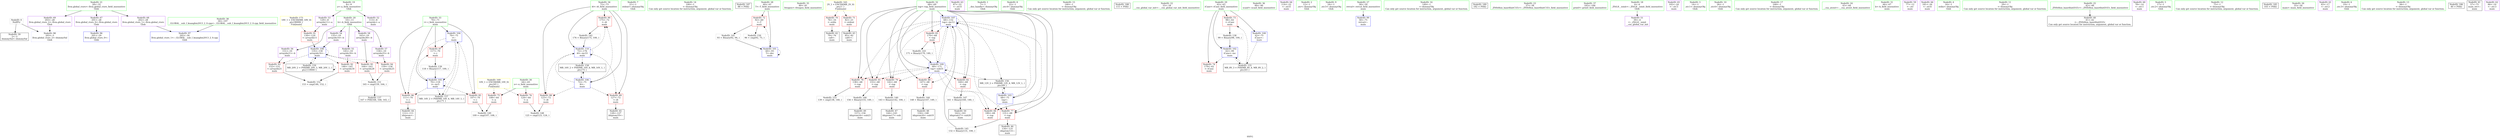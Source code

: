 digraph "SVFG" {
	label="SVFG";

	Node0x564c12a82ea0 [shape=record,color=grey,label="{NodeID: 0\nNullPtr}"];
	Node0x564c12a82ea0 -> Node0x564c12a99200[style=solid];
	Node0x564c12a82ea0 -> Node0x564c12a99bb0[style=solid];
	Node0x564c12aaac80 [shape=record,color=yellow,style=double,label="{NodeID: 173\n18V_1 = ENCHI(MR_18V_0)\npts\{90000 \}\nFun[main]}"];
	Node0x564c12aaac80 -> Node0x564c12a9cd50[style=dashed];
	Node0x564c12a9cc80 [shape=record,color=red,label="{NodeID: 90\n175\<--72\n\<--i6\nmain\n}"];
	Node0x564c12a9cc80 -> Node0x564c12aa0d20[style=solid];
	Node0x564c12a83040 [shape=record,color=green,label="{NodeID: 7\n21\<--1\nstdout\<--dummyObj\nGlob }"];
	Node0x564c12a99ab0 [shape=record,color=blue,label="{NodeID: 97\n202\<--30\nllvm.global_ctors_1\<--_GLOBAL__sub_I_kuangbin2013_2_0.cpp\nGlob }"];
	Node0x564c12a97c00 [shape=record,color=green,label="{NodeID: 14\n100\<--1\n\<--dummyObj\nCan only get source location for instruction, argument, global var or function.}"];
	Node0x564c12ab1970 [shape=record,color=black,label="{NodeID: 187\n88 = PHI()\n}"];
	Node0x564c12a9a0c0 [shape=record,color=blue,label="{NodeID: 104\n70\<--75\ni\<--\nmain\n}"];
	Node0x564c12a9a0c0 -> Node0x564c12a9c870[style=dashed];
	Node0x564c12a9a0c0 -> Node0x564c12a9c940[style=dashed];
	Node0x564c12a9a0c0 -> Node0x564c12a9ca10[style=dashed];
	Node0x564c12a9a0c0 -> Node0x564c12a9a190[style=dashed];
	Node0x564c12a9a0c0 -> Node0x564c12aa7340[style=dashed];
	Node0x564c12a98180 [shape=record,color=green,label="{NodeID: 21\n28\<--32\nllvm.global_ctors\<--llvm.global_ctors_field_insensitive\nGlob }"];
	Node0x564c12a98180 -> Node0x564c12a9b940[style=solid];
	Node0x564c12a98180 -> Node0x564c12a9ba40[style=solid];
	Node0x564c12a98180 -> Node0x564c12a9bb40[style=solid];
	Node0x564c12a98850 [shape=record,color=green,label="{NodeID: 28\n60\<--61\nT\<--T_field_insensitive\nmain\n}"];
	Node0x564c12a98850 -> Node0x564c12a9bde0[style=solid];
	Node0x564c12a98850 -> Node0x564c12a99e50[style=solid];
	Node0x564c12a98e00 [shape=record,color=green,label="{NodeID: 35\n80\<--81\nfreopen\<--freopen_field_insensitive\n}"];
	Node0x564c12a994d0 [shape=record,color=black,label="{NodeID: 42\n79\<--76\ncall\<--\nmain\n}"];
	Node0x564c12a9aaa0 [shape=record,color=black,label="{NodeID: 49\n157\<--156\nidxprom24\<--sub23\nmain\n}"];
	Node0x564c12aa08a0 [shape=record,color=grey,label="{NodeID: 139\n118 = Binary(117, 100, )\n}"];
	Node0x564c12aa08a0 -> Node0x564c12a9a190[style=solid];
	Node0x564c12a9b050 [shape=record,color=purple,label="{NodeID: 56\n151\<--10\narrayidx21\<--b\nmain\n}"];
	Node0x564c12a9b050 -> Node0x564c12a9cef0[style=solid];
	Node0x564c12aa1320 [shape=record,color=grey,label="{NodeID: 146\n156 = Binary(155, 149, )\n}"];
	Node0x564c12aa1320 -> Node0x564c12a9aaa0[style=solid];
	Node0x564c12a9b600 [shape=record,color=purple,label="{NodeID: 63\n87\<--22\n\<--.str.4\nmain\n}"];
	Node0x564c12aa1da0 [shape=record,color=grey,label="{NodeID: 153\n139 = cmp(138, 140, )\n}"];
	Node0x564c12a9bc40 [shape=record,color=red,label="{NodeID: 70\n76\<--16\n\<--stdin\nmain\n}"];
	Node0x564c12a9bc40 -> Node0x564c12a994d0[style=solid];
	Node0x564c12a9c1f0 [shape=record,color=red,label="{NodeID: 77\n131\<--68\n\<--top\nmain\n}"];
	Node0x564c12a9c1f0 -> Node0x564c12a99810[style=solid];
	Node0x564c12a9c1f0 -> Node0x564c12aa11a0[style=solid];
	Node0x564c12a9c7a0 [shape=record,color=red,label="{NodeID: 84\n180\<--68\n\<--top\nmain\n}"];
	Node0x564c12a836b0 [shape=record,color=green,label="{NodeID: 1\n7\<--1\n__dso_handle\<--dummyObj\nGlob }"];
	Node0x564c12a9cd50 [shape=record,color=red,label="{NodeID: 91\n130\<--129\n\<--arrayidx11\nmain\n}"];
	Node0x564c12a9cd50 -> Node0x564c12a9a400[style=solid];
	Node0x564c12a84540 [shape=record,color=green,label="{NodeID: 8\n22\<--1\n.str.4\<--dummyObj\nGlob }"];
	Node0x564c12a99bb0 [shape=record,color=blue, style = dotted,label="{NodeID: 98\n203\<--3\nllvm.global_ctors_2\<--dummyVal\nGlob }"];
	Node0x564c12a97c90 [shape=record,color=green,label="{NodeID: 15\n140\<--1\n\<--dummyObj\nCan only get source location for instruction, argument, global var or function.}"];
	Node0x564c12ab1a70 [shape=record,color=black,label="{NodeID: 188\n115 = PHI()\n}"];
	Node0x564c12a9a190 [shape=record,color=blue,label="{NodeID: 105\n70\<--118\ni\<--inc5\nmain\n}"];
	Node0x564c12a9a190 -> Node0x564c12a9c870[style=dashed];
	Node0x564c12a9a190 -> Node0x564c12a9c940[style=dashed];
	Node0x564c12a9a190 -> Node0x564c12a9ca10[style=dashed];
	Node0x564c12a9a190 -> Node0x564c12a9a190[style=dashed];
	Node0x564c12a9a190 -> Node0x564c12aa7340[style=dashed];
	Node0x564c12a98280 [shape=record,color=green,label="{NodeID: 22\n33\<--34\n__cxx_global_var_init\<--__cxx_global_var_init_field_insensitive\n}"];
	Node0x564c12a98920 [shape=record,color=green,label="{NodeID: 29\n62\<--63\niCase\<--iCase_field_insensitive\nmain\n}"];
	Node0x564c12a98920 -> Node0x564c12a9beb0[style=solid];
	Node0x564c12a98920 -> Node0x564c12a9bf80[style=solid];
	Node0x564c12a98920 -> Node0x564c12a99d80[style=solid];
	Node0x564c12a98920 -> Node0x564c12a99f20[style=solid];
	Node0x564c12a98f00 [shape=record,color=green,label="{NodeID: 36\n89\<--90\nscanf\<--scanf_field_insensitive\n}"];
	Node0x564c12a995a0 [shape=record,color=black,label="{NodeID: 43\n85\<--82\ncall1\<--\nmain\n}"];
	Node0x564c12a9ab70 [shape=record,color=black,label="{NodeID: 50\n162\<--161\nidxprom27\<--sub26\nmain\n}"];
	Node0x564c12aa0a20 [shape=record,color=grey,label="{NodeID: 140\n143 = Binary(142, 100, )\n}"];
	Node0x564c12aa0a20 -> Node0x564c12a998e0[style=solid];
	Node0x564c12a9b120 [shape=record,color=purple,label="{NodeID: 57\n158\<--10\narrayidx25\<--b\nmain\n}"];
	Node0x564c12a9b120 -> Node0x564c12a9cfc0[style=solid];
	Node0x564c12aa14a0 [shape=record,color=grey,label="{NodeID: 147\n161 = Binary(160, 140, )\n}"];
	Node0x564c12aa14a0 -> Node0x564c12a9ab70[style=solid];
	Node0x564c12a9b6d0 [shape=record,color=purple,label="{NodeID: 64\n114\<--22\n\<--.str.4\nmain\n}"];
	Node0x564c12a9bd10 [shape=record,color=red,label="{NodeID: 71\n82\<--21\n\<--stdout\nmain\n}"];
	Node0x564c12a9bd10 -> Node0x564c12a995a0[style=solid];
	Node0x564c12a9c2c0 [shape=record,color=red,label="{NodeID: 78\n138\<--68\n\<--top\nmain\n}"];
	Node0x564c12a9c2c0 -> Node0x564c12aa1da0[style=solid];
	Node0x564c12a9c870 [shape=record,color=red,label="{NodeID: 85\n107\<--70\n\<--i\nmain\n}"];
	Node0x564c12a9c870 -> Node0x564c12aa17a0[style=solid];
	Node0x564c12a81fb0 [shape=record,color=green,label="{NodeID: 2\n12\<--1\n.str\<--dummyObj\nGlob }"];
	Node0x564c12a9ce20 [shape=record,color=red,label="{NodeID: 92\n146\<--145\n\<--arrayidx18\nmain\n}"];
	Node0x564c12a9ce20 -> Node0x564c12aa1c20[style=solid];
	Node0x564c12a845d0 [shape=record,color=green,label="{NodeID: 9\n24\<--1\n.str.5\<--dummyObj\nGlob }"];
	Node0x564c12a99cb0 [shape=record,color=blue,label="{NodeID: 99\n58\<--75\nretval\<--\nmain\n}"];
	Node0x564c12a97d20 [shape=record,color=green,label="{NodeID: 16\n149\<--1\n\<--dummyObj\nCan only get source location for instruction, argument, global var or function.}"];
	Node0x564c12ab2220 [shape=record,color=black,label="{NodeID: 189\n182 = PHI()\n}"];
	Node0x564c12a9a260 [shape=record,color=blue,label="{NodeID: 106\n72\<--75\ni6\<--\nmain\n}"];
	Node0x564c12a9a260 -> Node0x564c12a9cae0[style=dashed];
	Node0x564c12a9a260 -> Node0x564c12a9cbb0[style=dashed];
	Node0x564c12a9a260 -> Node0x564c12a9cc80[style=dashed];
	Node0x564c12a9a260 -> Node0x564c12a9a5a0[style=dashed];
	Node0x564c12a9a260 -> Node0x564c12aa7840[style=dashed];
	Node0x564c12a98380 [shape=record,color=green,label="{NodeID: 23\n37\<--38\n_ZNSt8ios_base4InitC1Ev\<--_ZNSt8ios_base4InitC1Ev_field_insensitive\n}"];
	Node0x564c12a989f0 [shape=record,color=green,label="{NodeID: 30\n64\<--65\nn\<--n_field_insensitive\nmain\n}"];
	Node0x564c12a989f0 -> Node0x564c12a9c050[style=solid];
	Node0x564c12a989f0 -> Node0x564c12a9c120[style=solid];
	Node0x564c12a99000 [shape=record,color=green,label="{NodeID: 37\n183\<--184\nprintf\<--printf_field_insensitive\n}"];
	Node0x564c12a99670 [shape=record,color=black,label="{NodeID: 44\n112\<--111\nidxprom\<--\nmain\n}"];
	Node0x564c12a9ac40 [shape=record,color=purple,label="{NodeID: 51\n39\<--4\n\<--_ZStL8__ioinit\n__cxx_global_var_init\n}"];
	Node0x564c12aa0ba0 [shape=record,color=grey,label="{NodeID: 141\n93 = Binary(92, 94, )\n}"];
	Node0x564c12aa0ba0 -> Node0x564c12a99e50[style=solid];
	Node0x564c12a9b1f0 [shape=record,color=purple,label="{NodeID: 58\n163\<--10\narrayidx28\<--b\nmain\n}"];
	Node0x564c12a9b1f0 -> Node0x564c12a9d090[style=solid];
	Node0x564c12aa1620 [shape=record,color=grey,label="{NodeID: 148\n125 = cmp(123, 124, )\n}"];
	Node0x564c12a9b7a0 [shape=record,color=purple,label="{NodeID: 65\n102\<--24\n\<--.str.5\nmain\n}"];
	Node0x564c12aa6940 [shape=record,color=black,label="{NodeID: 155\nMR_8V_3 = PHI(MR_8V_4, MR_8V_2, )\npts\{63 \}\n}"];
	Node0x564c12aa6940 -> Node0x564c12a9beb0[style=dashed];
	Node0x564c12aa6940 -> Node0x564c12a99f20[style=dashed];
	Node0x564c12a9bde0 [shape=record,color=red,label="{NodeID: 72\n92\<--60\n\<--T\nmain\n}"];
	Node0x564c12a9bde0 -> Node0x564c12aa0ba0[style=solid];
	Node0x564c12a9bde0 -> Node0x564c12aa1920[style=solid];
	Node0x564c12a9c390 [shape=record,color=red,label="{NodeID: 79\n142\<--68\n\<--top\nmain\n}"];
	Node0x564c12a9c390 -> Node0x564c12aa0a20[style=solid];
	Node0x564c12aaa900 [shape=record,color=yellow,style=double,label="{NodeID: 169\n10V_1 = ENCHI(MR_10V_0)\npts\{65 \}\nFun[main]}"];
	Node0x564c12aaa900 -> Node0x564c12a9c050[style=dashed];
	Node0x564c12aaa900 -> Node0x564c12a9c120[style=dashed];
	Node0x564c12a9c940 [shape=record,color=red,label="{NodeID: 86\n111\<--70\n\<--i\nmain\n}"];
	Node0x564c12a9c940 -> Node0x564c12a99670[style=solid];
	Node0x564c12a84700 [shape=record,color=green,label="{NodeID: 3\n14\<--1\n.str.1\<--dummyObj\nGlob }"];
	Node0x564c12a9cef0 [shape=record,color=red,label="{NodeID: 93\n152\<--151\n\<--arrayidx21\nmain\n}"];
	Node0x564c12a9cef0 -> Node0x564c12aa1c20[style=solid];
	Node0x564c12a832f0 [shape=record,color=green,label="{NodeID: 10\n26\<--1\n.str.6\<--dummyObj\nGlob }"];
	Node0x564c12a99d80 [shape=record,color=blue,label="{NodeID: 100\n62\<--75\niCase\<--\nmain\n}"];
	Node0x564c12a99d80 -> Node0x564c12aa6940[style=dashed];
	Node0x564c12a97db0 [shape=record,color=green,label="{NodeID: 17\n168\<--1\n\<--dummyObj\nCan only get source location for instruction, argument, global var or function.}"];
	Node0x564c12a9a330 [shape=record,color=blue,label="{NodeID: 107\n68\<--132\ntop\<--inc12\nmain\n}"];
	Node0x564c12a9a330 -> Node0x564c12a9c1f0[style=dashed];
	Node0x564c12a9a330 -> Node0x564c12a9c2c0[style=dashed];
	Node0x564c12a9a330 -> Node0x564c12a9c390[style=dashed];
	Node0x564c12a9a330 -> Node0x564c12a9c460[style=dashed];
	Node0x564c12a9a330 -> Node0x564c12a9c530[style=dashed];
	Node0x564c12a9a330 -> Node0x564c12a9c600[style=dashed];
	Node0x564c12a9a330 -> Node0x564c12a9c6d0[style=dashed];
	Node0x564c12a9a330 -> Node0x564c12a9c7a0[style=dashed];
	Node0x564c12a9a330 -> Node0x564c12a9a330[style=dashed];
	Node0x564c12a9a330 -> Node0x564c12a9a4d0[style=dashed];
	Node0x564c12a9a330 -> Node0x564c12aa6e40[style=dashed];
	Node0x564c12a98480 [shape=record,color=green,label="{NodeID: 24\n43\<--44\n__cxa_atexit\<--__cxa_atexit_field_insensitive\n}"];
	Node0x564c12a98ac0 [shape=record,color=green,label="{NodeID: 31\n66\<--67\nk\<--k_field_insensitive\nmain\n}"];
	Node0x564c12a99100 [shape=record,color=green,label="{NodeID: 38\n30\<--197\n_GLOBAL__sub_I_kuangbin2013_2_0.cpp\<--_GLOBAL__sub_I_kuangbin2013_2_0.cpp_field_insensitive\n}"];
	Node0x564c12a99100 -> Node0x564c12a99ab0[style=solid];
	Node0x564c12a99740 [shape=record,color=black,label="{NodeID: 45\n128\<--127\nidxprom10\<--\nmain\n}"];
	Node0x564c12a9ad10 [shape=record,color=purple,label="{NodeID: 52\n113\<--8\narrayidx\<--a\nmain\n}"];
	Node0x564c12aa0d20 [shape=record,color=grey,label="{NodeID: 142\n176 = Binary(175, 100, )\n}"];
	Node0x564c12aa0d20 -> Node0x564c12a9a5a0[style=solid];
	Node0x564c12a9b2c0 [shape=record,color=purple,label="{NodeID: 59\n77\<--12\n\<--.str\nmain\n}"];
	Node0x564c12aa17a0 [shape=record,color=grey,label="{NodeID: 149\n109 = cmp(107, 108, )\n}"];
	Node0x564c12a9b870 [shape=record,color=purple,label="{NodeID: 66\n181\<--26\n\<--.str.6\nmain\n}"];
	Node0x564c12aa6e40 [shape=record,color=black,label="{NodeID: 156\nMR_12V_2 = PHI(MR_12V_4, MR_12V_1, )\npts\{69 \}\n}"];
	Node0x564c12aa6e40 -> Node0x564c12a99ff0[style=dashed];
	Node0x564c12a9beb0 [shape=record,color=red,label="{NodeID: 73\n98\<--62\n\<--iCase\nmain\n}"];
	Node0x564c12a9beb0 -> Node0x564c12aa0720[style=solid];
	Node0x564c12a9c460 [shape=record,color=red,label="{NodeID: 80\n147\<--68\n\<--top\nmain\n}"];
	Node0x564c12a9c460 -> Node0x564c12aa1020[style=solid];
	Node0x564c12a9ca10 [shape=record,color=red,label="{NodeID: 87\n117\<--70\n\<--i\nmain\n}"];
	Node0x564c12a9ca10 -> Node0x564c12aa08a0[style=solid];
	Node0x564c12a97680 [shape=record,color=green,label="{NodeID: 4\n16\<--1\nstdin\<--dummyObj\nGlob }"];
	Node0x564c12a9cfc0 [shape=record,color=red,label="{NodeID: 94\n159\<--158\n\<--arrayidx25\nmain\n}"];
	Node0x564c12a9cfc0 -> Node0x564c12aa1aa0[style=solid];
	Node0x564c12a833c0 [shape=record,color=green,label="{NodeID: 11\n29\<--1\n\<--dummyObj\nCan only get source location for instruction, argument, global var or function.}"];
	Node0x564c12a99e50 [shape=record,color=blue,label="{NodeID: 101\n60\<--93\nT\<--dec\nmain\n}"];
	Node0x564c12a99e50 -> Node0x564c12a9bde0[style=dashed];
	Node0x564c12a99e50 -> Node0x564c12a99e50[style=dashed];
	Node0x564c12a97e80 [shape=record,color=green,label="{NodeID: 18\n4\<--6\n_ZStL8__ioinit\<--_ZStL8__ioinit_field_insensitive\nGlob }"];
	Node0x564c12a97e80 -> Node0x564c12a9ac40[style=solid];
	Node0x564c12a9a400 [shape=record,color=blue,label="{NodeID: 108\n135\<--130\narrayidx14\<--\nmain\n}"];
	Node0x564c12a9a400 -> Node0x564c12a9ce20[style=dashed];
	Node0x564c12a9a400 -> Node0x564c12a9cef0[style=dashed];
	Node0x564c12a9a400 -> Node0x564c12a9cfc0[style=dashed];
	Node0x564c12a9a400 -> Node0x564c12a9d090[style=dashed];
	Node0x564c12a9a400 -> Node0x564c12a9a400[style=dashed];
	Node0x564c12a9a400 -> Node0x564c12aa7d40[style=dashed];
	Node0x564c12a98580 [shape=record,color=green,label="{NodeID: 25\n42\<--48\n_ZNSt8ios_base4InitD1Ev\<--_ZNSt8ios_base4InitD1Ev_field_insensitive\n}"];
	Node0x564c12a98580 -> Node0x564c12a99300[style=solid];
	Node0x564c12a98b90 [shape=record,color=green,label="{NodeID: 32\n68\<--69\ntop\<--top_field_insensitive\nmain\n}"];
	Node0x564c12a98b90 -> Node0x564c12a9c1f0[style=solid];
	Node0x564c12a98b90 -> Node0x564c12a9c2c0[style=solid];
	Node0x564c12a98b90 -> Node0x564c12a9c390[style=solid];
	Node0x564c12a98b90 -> Node0x564c12a9c460[style=solid];
	Node0x564c12a98b90 -> Node0x564c12a9c530[style=solid];
	Node0x564c12a98b90 -> Node0x564c12a9c600[style=solid];
	Node0x564c12a98b90 -> Node0x564c12a9c6d0[style=solid];
	Node0x564c12a98b90 -> Node0x564c12a9c7a0[style=solid];
	Node0x564c12a98b90 -> Node0x564c12a99ff0[style=solid];
	Node0x564c12a98b90 -> Node0x564c12a9a330[style=solid];
	Node0x564c12a98b90 -> Node0x564c12a9a4d0[style=solid];
	Node0x564c12a99200 [shape=record,color=black,label="{NodeID: 39\n2\<--3\ndummyVal\<--dummyVal\n}"];
	Node0x564c12a99810 [shape=record,color=black,label="{NodeID: 46\n134\<--131\nidxprom13\<--\nmain\n}"];
	Node0x564c12a9ade0 [shape=record,color=purple,label="{NodeID: 53\n129\<--8\narrayidx11\<--a\nmain\n}"];
	Node0x564c12a9ade0 -> Node0x564c12a9cd50[style=solid];
	Node0x564c12aa0ea0 [shape=record,color=grey,label="{NodeID: 143\n171 = Binary(170, 140, )\n}"];
	Node0x564c12aa0ea0 -> Node0x564c12a9a4d0[style=solid];
	Node0x564c12a9b390 [shape=record,color=purple,label="{NodeID: 60\n78\<--14\n\<--.str.1\nmain\n}"];
	Node0x564c12aa1920 [shape=record,color=grey,label="{NodeID: 150\n96 = cmp(92, 75, )\n}"];
	Node0x564c12a9b940 [shape=record,color=purple,label="{NodeID: 67\n201\<--28\nllvm.global_ctors_0\<--llvm.global_ctors\nGlob }"];
	Node0x564c12a9b940 -> Node0x564c12a999b0[style=solid];
	Node0x564c12aa7340 [shape=record,color=black,label="{NodeID: 157\nMR_14V_2 = PHI(MR_14V_4, MR_14V_1, )\npts\{71 \}\n}"];
	Node0x564c12aa7340 -> Node0x564c12a9a0c0[style=dashed];
	Node0x564c12a9bf80 [shape=record,color=red,label="{NodeID: 74\n179\<--62\n\<--iCase\nmain\n}"];
	Node0x564c12a9c530 [shape=record,color=red,label="{NodeID: 81\n155\<--68\n\<--top\nmain\n}"];
	Node0x564c12a9c530 -> Node0x564c12aa1320[style=solid];
	Node0x564c12a9cae0 [shape=record,color=red,label="{NodeID: 88\n123\<--72\n\<--i6\nmain\n}"];
	Node0x564c12a9cae0 -> Node0x564c12aa1620[style=solid];
	Node0x564c12a834d0 [shape=record,color=green,label="{NodeID: 5\n17\<--1\n.str.2\<--dummyObj\nGlob }"];
	Node0x564c12a9d090 [shape=record,color=red,label="{NodeID: 95\n164\<--163\n\<--arrayidx28\nmain\n}"];
	Node0x564c12a9d090 -> Node0x564c12aa1aa0[style=solid];
	Node0x564c12a97ae0 [shape=record,color=green,label="{NodeID: 12\n75\<--1\n\<--dummyObj\nCan only get source location for instruction, argument, global var or function.}"];
	Node0x564c12ab1770 [shape=record,color=black,label="{NodeID: 185\n103 = PHI()\n}"];
	Node0x564c12a99f20 [shape=record,color=blue,label="{NodeID: 102\n62\<--99\niCase\<--inc\nmain\n}"];
	Node0x564c12a99f20 -> Node0x564c12a9bf80[style=dashed];
	Node0x564c12a99f20 -> Node0x564c12aa6940[style=dashed];
	Node0x564c12a97f80 [shape=record,color=green,label="{NodeID: 19\n8\<--9\na\<--a_field_insensitive\nGlob }"];
	Node0x564c12a97f80 -> Node0x564c12a9ad10[style=solid];
	Node0x564c12a97f80 -> Node0x564c12a9ade0[style=solid];
	Node0x564c12a9a4d0 [shape=record,color=blue,label="{NodeID: 109\n68\<--171\ntop\<--sub31\nmain\n}"];
	Node0x564c12a9a4d0 -> Node0x564c12a9c1f0[style=dashed];
	Node0x564c12a9a4d0 -> Node0x564c12a9c2c0[style=dashed];
	Node0x564c12a9a4d0 -> Node0x564c12a9c390[style=dashed];
	Node0x564c12a9a4d0 -> Node0x564c12a9c460[style=dashed];
	Node0x564c12a9a4d0 -> Node0x564c12a9c530[style=dashed];
	Node0x564c12a9a4d0 -> Node0x564c12a9c600[style=dashed];
	Node0x564c12a9a4d0 -> Node0x564c12a9c6d0[style=dashed];
	Node0x564c12a9a4d0 -> Node0x564c12a9c7a0[style=dashed];
	Node0x564c12a9a4d0 -> Node0x564c12a9a330[style=dashed];
	Node0x564c12a9a4d0 -> Node0x564c12a9a4d0[style=dashed];
	Node0x564c12a9a4d0 -> Node0x564c12aa6e40[style=dashed];
	Node0x564c12a98680 [shape=record,color=green,label="{NodeID: 26\n55\<--56\nmain\<--main_field_insensitive\n}"];
	Node0x564c12a98c60 [shape=record,color=green,label="{NodeID: 33\n70\<--71\ni\<--i_field_insensitive\nmain\n}"];
	Node0x564c12a98c60 -> Node0x564c12a9c870[style=solid];
	Node0x564c12a98c60 -> Node0x564c12a9c940[style=solid];
	Node0x564c12a98c60 -> Node0x564c12a9ca10[style=solid];
	Node0x564c12a98c60 -> Node0x564c12a9a0c0[style=solid];
	Node0x564c12a98c60 -> Node0x564c12a9a190[style=solid];
	Node0x564c12a99300 [shape=record,color=black,label="{NodeID: 40\n41\<--42\n\<--_ZNSt8ios_base4InitD1Ev\nCan only get source location for instruction, argument, global var or function.}"];
	Node0x564c12a998e0 [shape=record,color=black,label="{NodeID: 47\n144\<--143\nidxprom17\<--sub\nmain\n}"];
	Node0x564c128b9880 [shape=record,color=black,label="{NodeID: 137\n167 = PHI(168, 168, 165, )\n}"];
	Node0x564c12a9aeb0 [shape=record,color=purple,label="{NodeID: 54\n135\<--10\narrayidx14\<--b\nmain\n}"];
	Node0x564c12a9aeb0 -> Node0x564c12a9a400[style=solid];
	Node0x564c12aa1020 [shape=record,color=grey,label="{NodeID: 144\n148 = Binary(147, 149, )\n}"];
	Node0x564c12aa1020 -> Node0x564c12a9a9d0[style=solid];
	Node0x564c12a9b460 [shape=record,color=purple,label="{NodeID: 61\n83\<--17\n\<--.str.2\nmain\n}"];
	Node0x564c12aa1aa0 [shape=record,color=grey,label="{NodeID: 151\n165 = cmp(159, 164, )\n}"];
	Node0x564c12aa1aa0 -> Node0x564c128b9880[style=solid];
	Node0x564c12a9ba40 [shape=record,color=purple,label="{NodeID: 68\n202\<--28\nllvm.global_ctors_1\<--llvm.global_ctors\nGlob }"];
	Node0x564c12a9ba40 -> Node0x564c12a99ab0[style=solid];
	Node0x564c12aa7840 [shape=record,color=black,label="{NodeID: 158\nMR_16V_2 = PHI(MR_16V_4, MR_16V_1, )\npts\{73 \}\n}"];
	Node0x564c12aa7840 -> Node0x564c12a9a260[style=dashed];
	Node0x564c12a9c050 [shape=record,color=red,label="{NodeID: 75\n108\<--64\n\<--n\nmain\n}"];
	Node0x564c12a9c050 -> Node0x564c12aa17a0[style=solid];
	Node0x564c12aa9b40 [shape=record,color=yellow,style=double,label="{NodeID: 165\n2V_1 = ENCHI(MR_2V_0)\npts\{1 \}\nFun[main]}"];
	Node0x564c12aa9b40 -> Node0x564c12a9bc40[style=dashed];
	Node0x564c12aa9b40 -> Node0x564c12a9bd10[style=dashed];
	Node0x564c12a9c600 [shape=record,color=red,label="{NodeID: 82\n160\<--68\n\<--top\nmain\n}"];
	Node0x564c12a9c600 -> Node0x564c12aa14a0[style=solid];
	Node0x564c12a9cbb0 [shape=record,color=red,label="{NodeID: 89\n127\<--72\n\<--i6\nmain\n}"];
	Node0x564c12a9cbb0 -> Node0x564c12a99740[style=solid];
	Node0x564c12a831c0 [shape=record,color=green,label="{NodeID: 6\n19\<--1\n.str.3\<--dummyObj\nGlob }"];
	Node0x564c12a999b0 [shape=record,color=blue,label="{NodeID: 96\n201\<--29\nllvm.global_ctors_0\<--\nGlob }"];
	Node0x564c12a97b70 [shape=record,color=green,label="{NodeID: 13\n94\<--1\n\<--dummyObj\nCan only get source location for instruction, argument, global var or function.}"];
	Node0x564c12ab1870 [shape=record,color=black,label="{NodeID: 186\n40 = PHI()\n}"];
	Node0x564c12a99ff0 [shape=record,color=blue,label="{NodeID: 103\n68\<--75\ntop\<--\nmain\n}"];
	Node0x564c12a99ff0 -> Node0x564c12a9c1f0[style=dashed];
	Node0x564c12a99ff0 -> Node0x564c12a9c7a0[style=dashed];
	Node0x564c12a99ff0 -> Node0x564c12a9a330[style=dashed];
	Node0x564c12a99ff0 -> Node0x564c12aa6e40[style=dashed];
	Node0x564c12a98080 [shape=record,color=green,label="{NodeID: 20\n10\<--11\nb\<--b_field_insensitive\nGlob }"];
	Node0x564c12a98080 -> Node0x564c12a9aeb0[style=solid];
	Node0x564c12a98080 -> Node0x564c12a9af80[style=solid];
	Node0x564c12a98080 -> Node0x564c12a9b050[style=solid];
	Node0x564c12a98080 -> Node0x564c12a9b120[style=solid];
	Node0x564c12a98080 -> Node0x564c12a9b1f0[style=solid];
	Node0x564c12a9a5a0 [shape=record,color=blue,label="{NodeID: 110\n72\<--176\ni6\<--inc33\nmain\n}"];
	Node0x564c12a9a5a0 -> Node0x564c12a9cae0[style=dashed];
	Node0x564c12a9a5a0 -> Node0x564c12a9cbb0[style=dashed];
	Node0x564c12a9a5a0 -> Node0x564c12a9cc80[style=dashed];
	Node0x564c12a9a5a0 -> Node0x564c12a9a5a0[style=dashed];
	Node0x564c12a9a5a0 -> Node0x564c12aa7840[style=dashed];
	Node0x564c12a98780 [shape=record,color=green,label="{NodeID: 27\n58\<--59\nretval\<--retval_field_insensitive\nmain\n}"];
	Node0x564c12a98780 -> Node0x564c12a99cb0[style=solid];
	Node0x564c12a98d30 [shape=record,color=green,label="{NodeID: 34\n72\<--73\ni6\<--i6_field_insensitive\nmain\n}"];
	Node0x564c12a98d30 -> Node0x564c12a9cae0[style=solid];
	Node0x564c12a98d30 -> Node0x564c12a9cbb0[style=solid];
	Node0x564c12a98d30 -> Node0x564c12a9cc80[style=solid];
	Node0x564c12a98d30 -> Node0x564c12a9a260[style=solid];
	Node0x564c12a98d30 -> Node0x564c12a9a5a0[style=solid];
	Node0x564c12a99400 [shape=record,color=black,label="{NodeID: 41\n57\<--75\nmain_ret\<--\nmain\n}"];
	Node0x564c12a9a9d0 [shape=record,color=black,label="{NodeID: 48\n150\<--148\nidxprom20\<--sub19\nmain\n}"];
	Node0x564c12aa0720 [shape=record,color=grey,label="{NodeID: 138\n99 = Binary(98, 100, )\n}"];
	Node0x564c12aa0720 -> Node0x564c12a99f20[style=solid];
	Node0x564c12a9af80 [shape=record,color=purple,label="{NodeID: 55\n145\<--10\narrayidx18\<--b\nmain\n}"];
	Node0x564c12a9af80 -> Node0x564c12a9ce20[style=solid];
	Node0x564c12aa11a0 [shape=record,color=grey,label="{NodeID: 145\n132 = Binary(131, 100, )\n}"];
	Node0x564c12aa11a0 -> Node0x564c12a9a330[style=solid];
	Node0x564c12a9b530 [shape=record,color=purple,label="{NodeID: 62\n84\<--19\n\<--.str.3\nmain\n}"];
	Node0x564c12aa1c20 [shape=record,color=grey,label="{NodeID: 152\n153 = cmp(146, 152, )\n}"];
	Node0x564c12a9bb40 [shape=record,color=purple,label="{NodeID: 69\n203\<--28\nllvm.global_ctors_2\<--llvm.global_ctors\nGlob }"];
	Node0x564c12a9bb40 -> Node0x564c12a99bb0[style=solid];
	Node0x564c12aa7d40 [shape=record,color=black,label="{NodeID: 159\nMR_20V_2 = PHI(MR_20V_3, MR_20V_1, )\npts\{110000 \}\n}"];
	Node0x564c12aa7d40 -> Node0x564c12a9a400[style=dashed];
	Node0x564c12aa7d40 -> Node0x564c12aa7d40[style=dashed];
	Node0x564c12a9c120 [shape=record,color=red,label="{NodeID: 76\n124\<--64\n\<--n\nmain\n}"];
	Node0x564c12a9c120 -> Node0x564c12aa1620[style=solid];
	Node0x564c12a9c6d0 [shape=record,color=red,label="{NodeID: 83\n170\<--68\n\<--top\nmain\n}"];
	Node0x564c12a9c6d0 -> Node0x564c12aa0ea0[style=solid];
}
